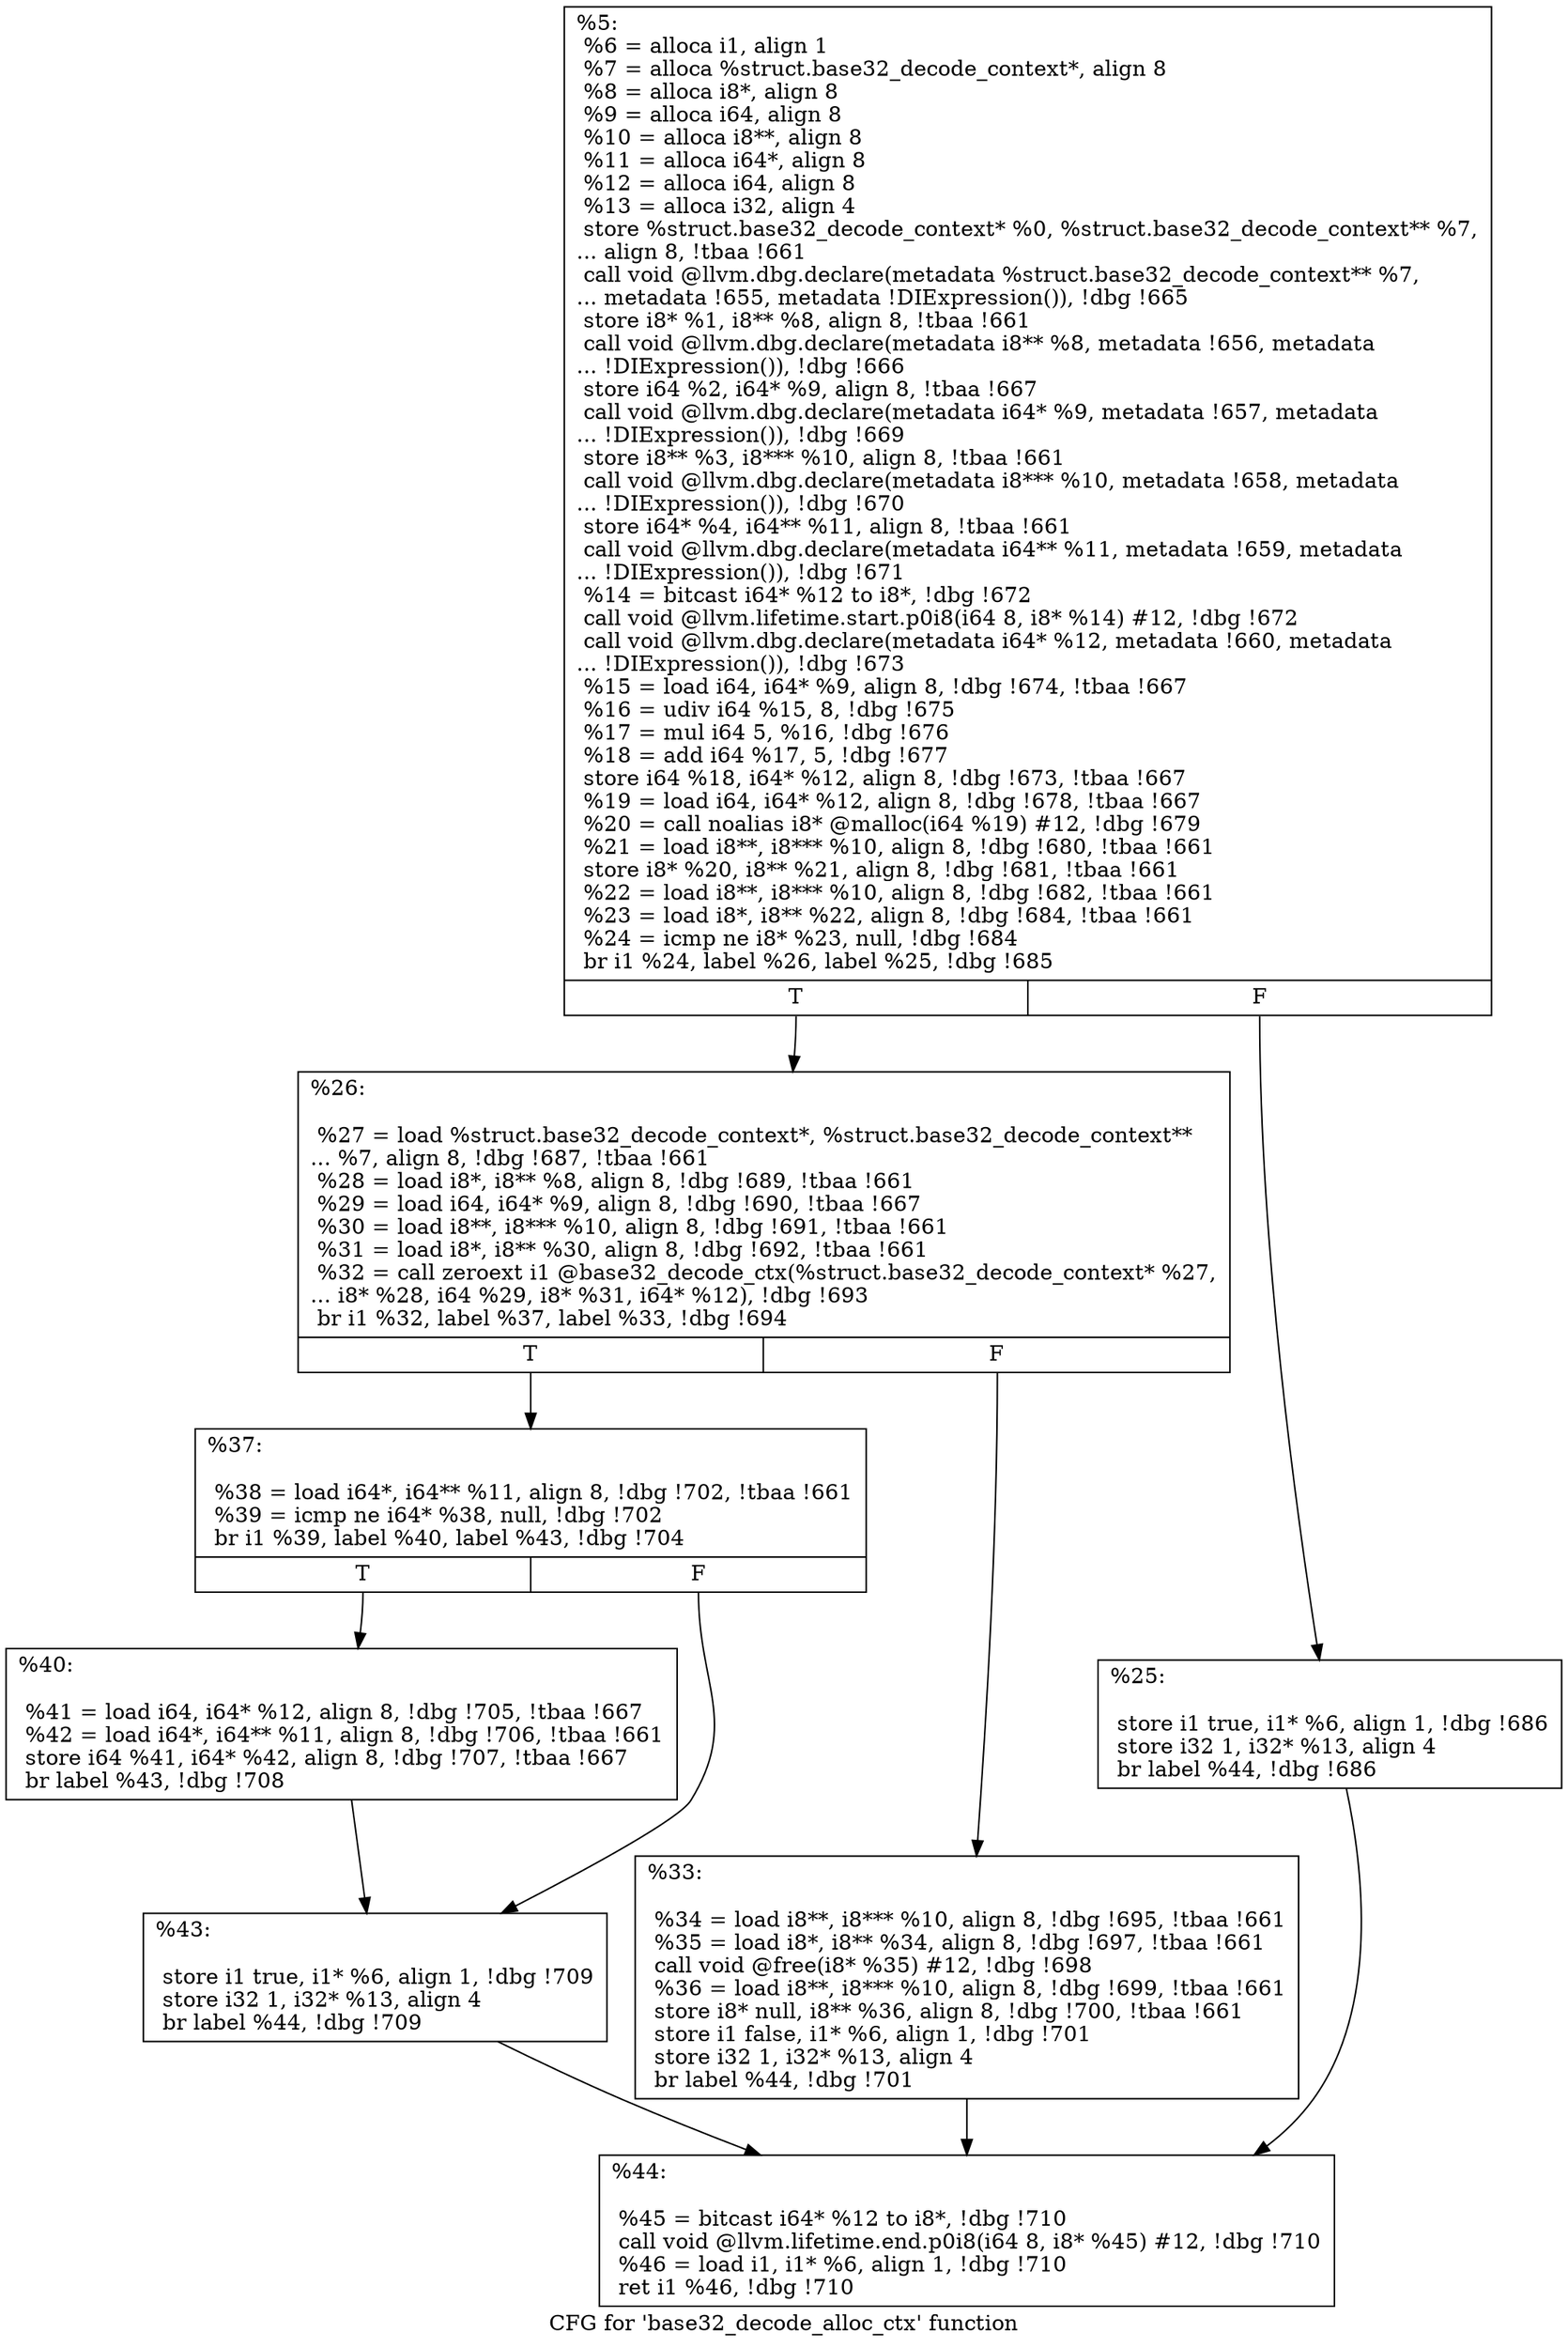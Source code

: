 digraph "CFG for 'base32_decode_alloc_ctx' function" {
	label="CFG for 'base32_decode_alloc_ctx' function";

	Node0x11fc5d0 [shape=record,label="{%5:\l  %6 = alloca i1, align 1\l  %7 = alloca %struct.base32_decode_context*, align 8\l  %8 = alloca i8*, align 8\l  %9 = alloca i64, align 8\l  %10 = alloca i8**, align 8\l  %11 = alloca i64*, align 8\l  %12 = alloca i64, align 8\l  %13 = alloca i32, align 4\l  store %struct.base32_decode_context* %0, %struct.base32_decode_context** %7,\l... align 8, !tbaa !661\l  call void @llvm.dbg.declare(metadata %struct.base32_decode_context** %7,\l... metadata !655, metadata !DIExpression()), !dbg !665\l  store i8* %1, i8** %8, align 8, !tbaa !661\l  call void @llvm.dbg.declare(metadata i8** %8, metadata !656, metadata\l... !DIExpression()), !dbg !666\l  store i64 %2, i64* %9, align 8, !tbaa !667\l  call void @llvm.dbg.declare(metadata i64* %9, metadata !657, metadata\l... !DIExpression()), !dbg !669\l  store i8** %3, i8*** %10, align 8, !tbaa !661\l  call void @llvm.dbg.declare(metadata i8*** %10, metadata !658, metadata\l... !DIExpression()), !dbg !670\l  store i64* %4, i64** %11, align 8, !tbaa !661\l  call void @llvm.dbg.declare(metadata i64** %11, metadata !659, metadata\l... !DIExpression()), !dbg !671\l  %14 = bitcast i64* %12 to i8*, !dbg !672\l  call void @llvm.lifetime.start.p0i8(i64 8, i8* %14) #12, !dbg !672\l  call void @llvm.dbg.declare(metadata i64* %12, metadata !660, metadata\l... !DIExpression()), !dbg !673\l  %15 = load i64, i64* %9, align 8, !dbg !674, !tbaa !667\l  %16 = udiv i64 %15, 8, !dbg !675\l  %17 = mul i64 5, %16, !dbg !676\l  %18 = add i64 %17, 5, !dbg !677\l  store i64 %18, i64* %12, align 8, !dbg !673, !tbaa !667\l  %19 = load i64, i64* %12, align 8, !dbg !678, !tbaa !667\l  %20 = call noalias i8* @malloc(i64 %19) #12, !dbg !679\l  %21 = load i8**, i8*** %10, align 8, !dbg !680, !tbaa !661\l  store i8* %20, i8** %21, align 8, !dbg !681, !tbaa !661\l  %22 = load i8**, i8*** %10, align 8, !dbg !682, !tbaa !661\l  %23 = load i8*, i8** %22, align 8, !dbg !684, !tbaa !661\l  %24 = icmp ne i8* %23, null, !dbg !684\l  br i1 %24, label %26, label %25, !dbg !685\l|{<s0>T|<s1>F}}"];
	Node0x11fc5d0:s0 -> Node0x11fc670;
	Node0x11fc5d0:s1 -> Node0x11fc620;
	Node0x11fc620 [shape=record,label="{%25:\l\l  store i1 true, i1* %6, align 1, !dbg !686\l  store i32 1, i32* %13, align 4\l  br label %44, !dbg !686\l}"];
	Node0x11fc620 -> Node0x11fc800;
	Node0x11fc670 [shape=record,label="{%26:\l\l  %27 = load %struct.base32_decode_context*, %struct.base32_decode_context**\l... %7, align 8, !dbg !687, !tbaa !661\l  %28 = load i8*, i8** %8, align 8, !dbg !689, !tbaa !661\l  %29 = load i64, i64* %9, align 8, !dbg !690, !tbaa !667\l  %30 = load i8**, i8*** %10, align 8, !dbg !691, !tbaa !661\l  %31 = load i8*, i8** %30, align 8, !dbg !692, !tbaa !661\l  %32 = call zeroext i1 @base32_decode_ctx(%struct.base32_decode_context* %27,\l... i8* %28, i64 %29, i8* %31, i64* %12), !dbg !693\l  br i1 %32, label %37, label %33, !dbg !694\l|{<s0>T|<s1>F}}"];
	Node0x11fc670:s0 -> Node0x11fc710;
	Node0x11fc670:s1 -> Node0x11fc6c0;
	Node0x11fc6c0 [shape=record,label="{%33:\l\l  %34 = load i8**, i8*** %10, align 8, !dbg !695, !tbaa !661\l  %35 = load i8*, i8** %34, align 8, !dbg !697, !tbaa !661\l  call void @free(i8* %35) #12, !dbg !698\l  %36 = load i8**, i8*** %10, align 8, !dbg !699, !tbaa !661\l  store i8* null, i8** %36, align 8, !dbg !700, !tbaa !661\l  store i1 false, i1* %6, align 1, !dbg !701\l  store i32 1, i32* %13, align 4\l  br label %44, !dbg !701\l}"];
	Node0x11fc6c0 -> Node0x11fc800;
	Node0x11fc710 [shape=record,label="{%37:\l\l  %38 = load i64*, i64** %11, align 8, !dbg !702, !tbaa !661\l  %39 = icmp ne i64* %38, null, !dbg !702\l  br i1 %39, label %40, label %43, !dbg !704\l|{<s0>T|<s1>F}}"];
	Node0x11fc710:s0 -> Node0x11fc760;
	Node0x11fc710:s1 -> Node0x11fc7b0;
	Node0x11fc760 [shape=record,label="{%40:\l\l  %41 = load i64, i64* %12, align 8, !dbg !705, !tbaa !667\l  %42 = load i64*, i64** %11, align 8, !dbg !706, !tbaa !661\l  store i64 %41, i64* %42, align 8, !dbg !707, !tbaa !667\l  br label %43, !dbg !708\l}"];
	Node0x11fc760 -> Node0x11fc7b0;
	Node0x11fc7b0 [shape=record,label="{%43:\l\l  store i1 true, i1* %6, align 1, !dbg !709\l  store i32 1, i32* %13, align 4\l  br label %44, !dbg !709\l}"];
	Node0x11fc7b0 -> Node0x11fc800;
	Node0x11fc800 [shape=record,label="{%44:\l\l  %45 = bitcast i64* %12 to i8*, !dbg !710\l  call void @llvm.lifetime.end.p0i8(i64 8, i8* %45) #12, !dbg !710\l  %46 = load i1, i1* %6, align 1, !dbg !710\l  ret i1 %46, !dbg !710\l}"];
}
